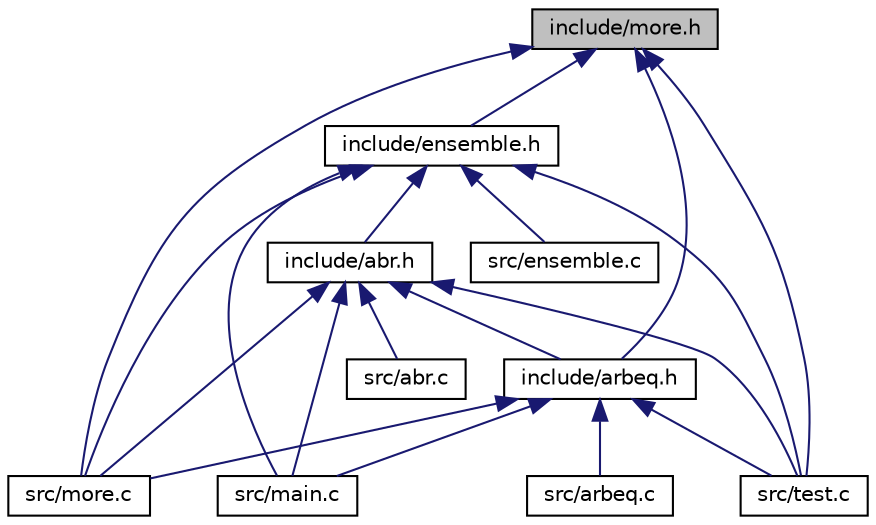 digraph "include/more.h"
{
  edge [fontname="Helvetica",fontsize="10",labelfontname="Helvetica",labelfontsize="10"];
  node [fontname="Helvetica",fontsize="10",shape=record];
  Node1 [label="include/more.h",height=0.2,width=0.4,color="black", fillcolor="grey75", style="filled", fontcolor="black"];
  Node1 -> Node2 [dir="back",color="midnightblue",fontsize="10",style="solid",fontname="Helvetica"];
  Node2 [label="src/more.c",height=0.2,width=0.4,color="black", fillcolor="white", style="filled",URL="$more_8c.html",tooltip="Fichier qui contient des fonction générales utiles. "];
  Node1 -> Node3 [dir="back",color="midnightblue",fontsize="10",style="solid",fontname="Helvetica"];
  Node3 [label="src/test.c",height=0.2,width=0.4,color="black", fillcolor="white", style="filled",URL="$test_8c.html",tooltip="Fichier qui lance un jeu de tests. "];
  Node1 -> Node4 [dir="back",color="midnightblue",fontsize="10",style="solid",fontname="Helvetica"];
  Node4 [label="include/ensemble.h",height=0.2,width=0.4,color="black", fillcolor="white", style="filled",URL="$ensemble_8h.html",tooltip="Fichier qui définit la structure d&#39;ensemble ordonné et les prototypes des fonctions sur cette structu..."];
  Node4 -> Node5 [dir="back",color="midnightblue",fontsize="10",style="solid",fontname="Helvetica"];
  Node5 [label="src/ensemble.c",height=0.2,width=0.4,color="black", fillcolor="white", style="filled",URL="$ensemble_8c.html",tooltip="Contient des fonctions pour la structure des ensembles ordonnées. "];
  Node4 -> Node6 [dir="back",color="midnightblue",fontsize="10",style="solid",fontname="Helvetica"];
  Node6 [label="src/main.c",height=0.2,width=0.4,color="black", fillcolor="white", style="filled",URL="$main_8c.html",tooltip="Fichier qui porte la fonction main du programme. "];
  Node4 -> Node2 [dir="back",color="midnightblue",fontsize="10",style="solid",fontname="Helvetica"];
  Node4 -> Node3 [dir="back",color="midnightblue",fontsize="10",style="solid",fontname="Helvetica"];
  Node4 -> Node7 [dir="back",color="midnightblue",fontsize="10",style="solid",fontname="Helvetica"];
  Node7 [label="include/abr.h",height=0.2,width=0.4,color="black", fillcolor="white", style="filled",URL="$abr_8h.html",tooltip="Fichier qui contient les structures et prototypes de l&#39;arbre binaire. "];
  Node7 -> Node8 [dir="back",color="midnightblue",fontsize="10",style="solid",fontname="Helvetica"];
  Node8 [label="src/abr.c",height=0.2,width=0.4,color="black", fillcolor="white", style="filled",URL="$abr_8c.html",tooltip="Fichier qui implémente les fonctions basiques pour la structure de l&#39;arbre binaire de recherche..."];
  Node7 -> Node6 [dir="back",color="midnightblue",fontsize="10",style="solid",fontname="Helvetica"];
  Node7 -> Node2 [dir="back",color="midnightblue",fontsize="10",style="solid",fontname="Helvetica"];
  Node7 -> Node3 [dir="back",color="midnightblue",fontsize="10",style="solid",fontname="Helvetica"];
  Node7 -> Node9 [dir="back",color="midnightblue",fontsize="10",style="solid",fontname="Helvetica"];
  Node9 [label="include/arbeq.h",height=0.2,width=0.4,color="black", fillcolor="white", style="filled",URL="$arbeq_8h.html",tooltip="Fichier qui contient les structures et prototypes de l&#39;arbre binaire de recherche équilibré..."];
  Node9 -> Node10 [dir="back",color="midnightblue",fontsize="10",style="solid",fontname="Helvetica"];
  Node10 [label="src/arbeq.c",height=0.2,width=0.4,color="black", fillcolor="white", style="filled",URL="$arbeq_8c.html",tooltip="Fichier qui implémente les fonctions d&#39;équilibrage de l&#39;arbre, les rotaions et des calculs de hauteur..."];
  Node9 -> Node6 [dir="back",color="midnightblue",fontsize="10",style="solid",fontname="Helvetica"];
  Node9 -> Node2 [dir="back",color="midnightblue",fontsize="10",style="solid",fontname="Helvetica"];
  Node9 -> Node3 [dir="back",color="midnightblue",fontsize="10",style="solid",fontname="Helvetica"];
  Node1 -> Node9 [dir="back",color="midnightblue",fontsize="10",style="solid",fontname="Helvetica"];
}
